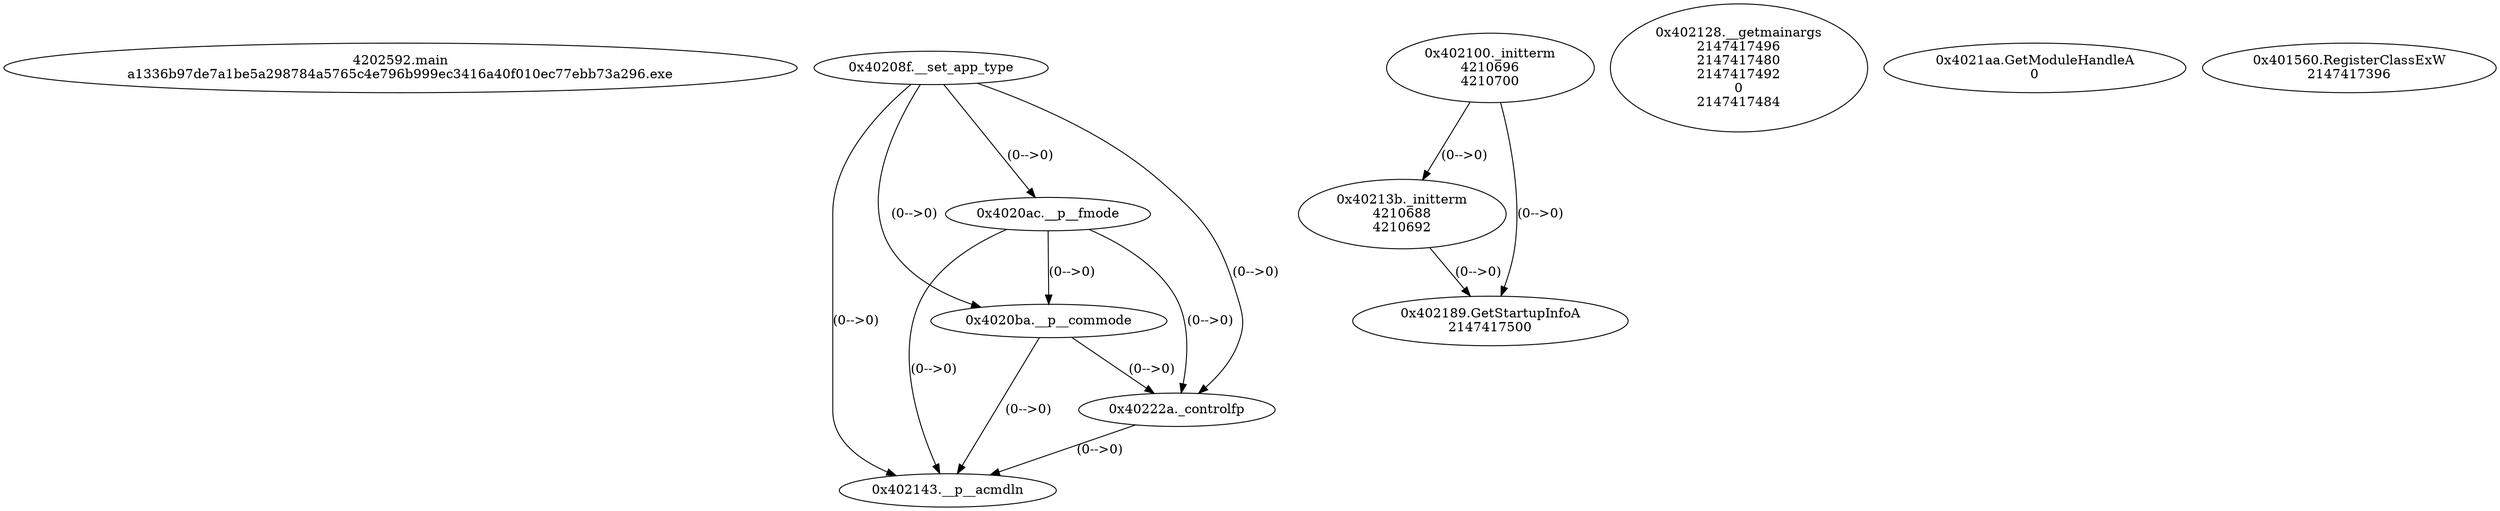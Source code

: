 // Global SCDG with merge call
digraph {
	0 [label="4202592.main
a1336b97de7a1be5a298784a5765c4e796b999ec3416a40f010ec77ebb73a296.exe"]
	1 [label="0x40208f.__set_app_type
"]
	2 [label="0x4020ac.__p__fmode
"]
	1 -> 2 [label="(0-->0)"]
	3 [label="0x4020ba.__p__commode
"]
	1 -> 3 [label="(0-->0)"]
	2 -> 3 [label="(0-->0)"]
	4 [label="0x40222a._controlfp
"]
	1 -> 4 [label="(0-->0)"]
	2 -> 4 [label="(0-->0)"]
	3 -> 4 [label="(0-->0)"]
	5 [label="0x402100._initterm
4210696
4210700"]
	6 [label="0x402128.__getmainargs
2147417496
2147417480
2147417492
0
2147417484"]
	7 [label="0x40213b._initterm
4210688
4210692"]
	5 -> 7 [label="(0-->0)"]
	8 [label="0x402143.__p__acmdln
"]
	1 -> 8 [label="(0-->0)"]
	2 -> 8 [label="(0-->0)"]
	3 -> 8 [label="(0-->0)"]
	4 -> 8 [label="(0-->0)"]
	9 [label="0x402189.GetStartupInfoA
2147417500"]
	5 -> 9 [label="(0-->0)"]
	7 -> 9 [label="(0-->0)"]
	10 [label="0x4021aa.GetModuleHandleA
0"]
	11 [label="0x401560.RegisterClassExW
2147417396"]
}
